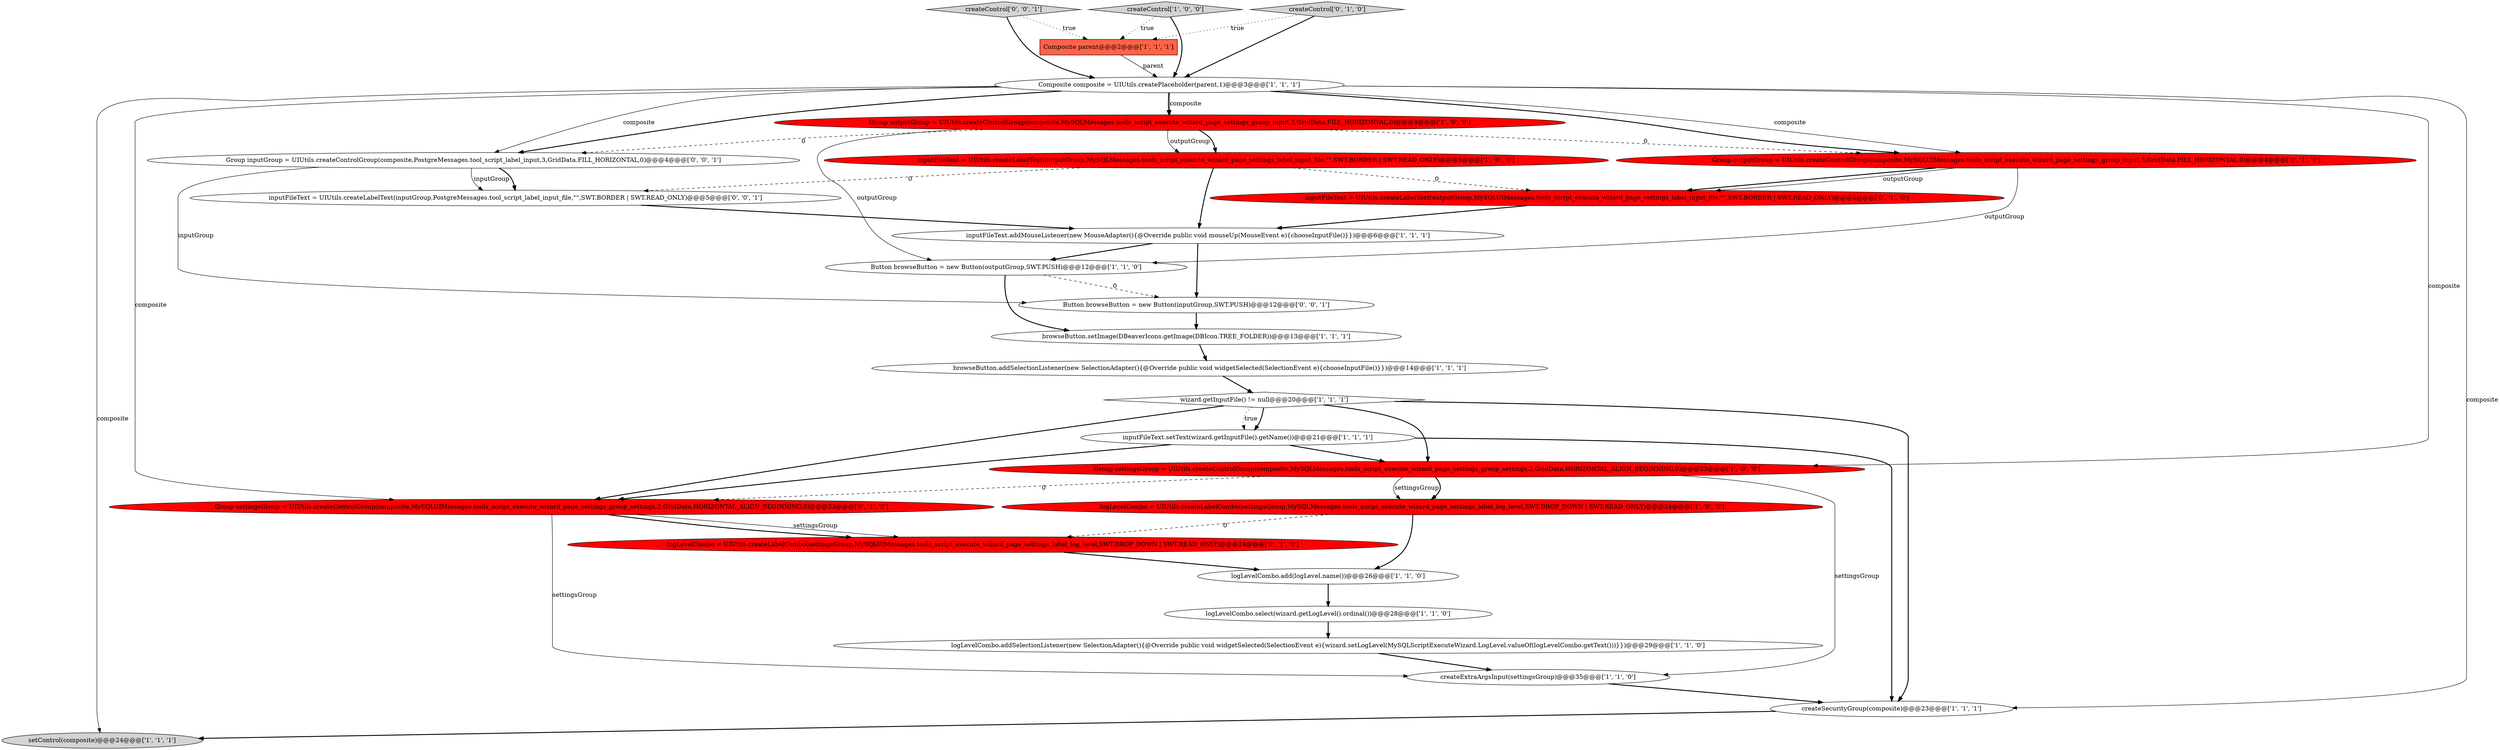 digraph {
2 [style = filled, label = "inputFileText.setText(wizard.getInputFile().getName())@@@21@@@['1', '1', '1']", fillcolor = white, shape = ellipse image = "AAA0AAABBB1BBB"];
12 [style = filled, label = "browseButton.addSelectionListener(new SelectionAdapter(){@Override public void widgetSelected(SelectionEvent e){chooseInputFile()}})@@@14@@@['1', '1', '1']", fillcolor = white, shape = ellipse image = "AAA0AAABBB1BBB"];
16 [style = filled, label = "createSecurityGroup(composite)@@@23@@@['1', '1', '1']", fillcolor = white, shape = ellipse image = "AAA0AAABBB1BBB"];
25 [style = filled, label = "inputFileText = UIUtils.createLabelText(inputGroup,PostgreMessages.tool_script_label_input_file,\"\",SWT.BORDER | SWT.READ_ONLY)@@@5@@@['0', '0', '1']", fillcolor = white, shape = ellipse image = "AAA0AAABBB3BBB"];
17 [style = filled, label = "logLevelCombo = UIUtils.createLabelCombo(settingsGroup,MySQLMessages.tools_script_execute_wizard_page_settings_label_log_level,SWT.DROP_DOWN | SWT.READ_ONLY)@@@24@@@['1', '0', '0']", fillcolor = red, shape = ellipse image = "AAA1AAABBB1BBB"];
9 [style = filled, label = "createExtraArgsInput(settingsGroup)@@@35@@@['1', '1', '0']", fillcolor = white, shape = ellipse image = "AAA0AAABBB1BBB"];
18 [style = filled, label = "inputFileText.addMouseListener(new MouseAdapter(){@Override public void mouseUp(MouseEvent e){chooseInputFile()}})@@@6@@@['1', '1', '1']", fillcolor = white, shape = ellipse image = "AAA0AAABBB1BBB"];
14 [style = filled, label = "setControl(composite)@@@24@@@['1', '1', '1']", fillcolor = lightgray, shape = ellipse image = "AAA0AAABBB1BBB"];
8 [style = filled, label = "browseButton.setImage(DBeaverIcons.getImage(DBIcon.TREE_FOLDER))@@@13@@@['1', '1', '1']", fillcolor = white, shape = ellipse image = "AAA0AAABBB1BBB"];
20 [style = filled, label = "logLevelCombo = UIUtils.createLabelCombo(settingsGroup,MySQLUIMessages.tools_script_execute_wizard_page_settings_label_log_level,SWT.DROP_DOWN | SWT.READ_ONLY)@@@24@@@['0', '1', '0']", fillcolor = red, shape = ellipse image = "AAA1AAABBB2BBB"];
27 [style = filled, label = "Group inputGroup = UIUtils.createControlGroup(composite,PostgreMessages.tool_script_label_input,3,GridData.FILL_HORIZONTAL,0)@@@4@@@['0', '0', '1']", fillcolor = white, shape = ellipse image = "AAA0AAABBB3BBB"];
19 [style = filled, label = "inputFileText = UIUtils.createLabelText(outputGroup,MySQLUIMessages.tools_script_execute_wizard_page_settings_label_input_file,\"\",SWT.BORDER | SWT.READ_ONLY)@@@5@@@['0', '1', '0']", fillcolor = red, shape = ellipse image = "AAA1AAABBB2BBB"];
11 [style = filled, label = "logLevelCombo.addSelectionListener(new SelectionAdapter(){@Override public void widgetSelected(SelectionEvent e){wizard.setLogLevel(MySQLScriptExecuteWizard.LogLevel.valueOf(logLevelCombo.getText()))}})@@@29@@@['1', '1', '0']", fillcolor = white, shape = ellipse image = "AAA0AAABBB1BBB"];
6 [style = filled, label = "logLevelCombo.add(logLevel.name())@@@26@@@['1', '1', '0']", fillcolor = white, shape = ellipse image = "AAA0AAABBB1BBB"];
22 [style = filled, label = "Group settingsGroup = UIUtils.createControlGroup(composite,MySQLUIMessages.tools_script_execute_wizard_page_settings_group_settings,2,GridData.HORIZONTAL_ALIGN_BEGINNING,0)@@@23@@@['0', '1', '0']", fillcolor = red, shape = ellipse image = "AAA1AAABBB2BBB"];
1 [style = filled, label = "Group outputGroup = UIUtils.createControlGroup(composite,MySQLMessages.tools_script_execute_wizard_page_settings_group_input,3,GridData.FILL_HORIZONTAL,0)@@@4@@@['1', '0', '0']", fillcolor = red, shape = ellipse image = "AAA1AAABBB1BBB"];
10 [style = filled, label = "Composite parent@@@2@@@['1', '1', '1']", fillcolor = tomato, shape = box image = "AAA0AAABBB1BBB"];
7 [style = filled, label = "logLevelCombo.select(wizard.getLogLevel().ordinal())@@@28@@@['1', '1', '0']", fillcolor = white, shape = ellipse image = "AAA0AAABBB1BBB"];
13 [style = filled, label = "Composite composite = UIUtils.createPlaceholder(parent,1)@@@3@@@['1', '1', '1']", fillcolor = white, shape = ellipse image = "AAA0AAABBB1BBB"];
3 [style = filled, label = "Group settingsGroup = UIUtils.createControlGroup(composite,MySQLMessages.tools_script_execute_wizard_page_settings_group_settings,2,GridData.HORIZONTAL_ALIGN_BEGINNING,0)@@@23@@@['1', '0', '0']", fillcolor = red, shape = ellipse image = "AAA1AAABBB1BBB"];
26 [style = filled, label = "createControl['0', '0', '1']", fillcolor = lightgray, shape = diamond image = "AAA0AAABBB3BBB"];
0 [style = filled, label = "inputFileText = UIUtils.createLabelText(outputGroup,MySQLMessages.tools_script_execute_wizard_page_settings_label_input_file,\"\",SWT.BORDER | SWT.READ_ONLY)@@@5@@@['1', '0', '0']", fillcolor = red, shape = ellipse image = "AAA1AAABBB1BBB"];
15 [style = filled, label = "wizard.getInputFile() != null@@@20@@@['1', '1', '1']", fillcolor = white, shape = diamond image = "AAA0AAABBB1BBB"];
4 [style = filled, label = "Button browseButton = new Button(outputGroup,SWT.PUSH)@@@12@@@['1', '1', '0']", fillcolor = white, shape = ellipse image = "AAA0AAABBB1BBB"];
24 [style = filled, label = "Button browseButton = new Button(inputGroup,SWT.PUSH)@@@12@@@['0', '0', '1']", fillcolor = white, shape = ellipse image = "AAA0AAABBB3BBB"];
21 [style = filled, label = "Group outputGroup = UIUtils.createControlGroup(composite,MySQLUIMessages.tools_script_execute_wizard_page_settings_group_input,3,GridData.FILL_HORIZONTAL,0)@@@4@@@['0', '1', '0']", fillcolor = red, shape = ellipse image = "AAA1AAABBB2BBB"];
23 [style = filled, label = "createControl['0', '1', '0']", fillcolor = lightgray, shape = diamond image = "AAA0AAABBB2BBB"];
5 [style = filled, label = "createControl['1', '0', '0']", fillcolor = lightgray, shape = diamond image = "AAA0AAABBB1BBB"];
1->0 [style = solid, label="outputGroup"];
15->2 [style = bold, label=""];
19->18 [style = bold, label=""];
7->11 [style = bold, label=""];
3->17 [style = solid, label="settingsGroup"];
18->24 [style = bold, label=""];
13->16 [style = solid, label="composite"];
27->24 [style = solid, label="inputGroup"];
21->19 [style = bold, label=""];
22->20 [style = solid, label="settingsGroup"];
21->19 [style = solid, label="outputGroup"];
13->27 [style = solid, label="composite"];
17->6 [style = bold, label=""];
5->10 [style = dotted, label="true"];
0->19 [style = dashed, label="0"];
15->2 [style = dotted, label="true"];
2->3 [style = bold, label=""];
1->27 [style = dashed, label="0"];
13->1 [style = solid, label="composite"];
12->15 [style = bold, label=""];
25->18 [style = bold, label=""];
13->3 [style = solid, label="composite"];
21->4 [style = solid, label="outputGroup"];
1->21 [style = dashed, label="0"];
3->22 [style = dashed, label="0"];
1->0 [style = bold, label=""];
20->6 [style = bold, label=""];
15->3 [style = bold, label=""];
11->9 [style = bold, label=""];
15->16 [style = bold, label=""];
9->16 [style = bold, label=""];
13->1 [style = bold, label=""];
26->13 [style = bold, label=""];
15->22 [style = bold, label=""];
13->14 [style = solid, label="composite"];
23->10 [style = dotted, label="true"];
13->27 [style = bold, label=""];
1->4 [style = solid, label="outputGroup"];
18->4 [style = bold, label=""];
17->20 [style = dashed, label="0"];
22->20 [style = bold, label=""];
0->25 [style = dashed, label="0"];
23->13 [style = bold, label=""];
26->10 [style = dotted, label="true"];
5->13 [style = bold, label=""];
22->9 [style = solid, label="settingsGroup"];
4->8 [style = bold, label=""];
10->13 [style = solid, label="parent"];
0->18 [style = bold, label=""];
3->17 [style = bold, label=""];
16->14 [style = bold, label=""];
24->8 [style = bold, label=""];
4->24 [style = dashed, label="0"];
6->7 [style = bold, label=""];
27->25 [style = solid, label="inputGroup"];
13->22 [style = solid, label="composite"];
13->21 [style = bold, label=""];
2->22 [style = bold, label=""];
27->25 [style = bold, label=""];
8->12 [style = bold, label=""];
3->9 [style = solid, label="settingsGroup"];
13->21 [style = solid, label="composite"];
2->16 [style = bold, label=""];
}
